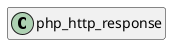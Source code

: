 @startuml
set namespaceSeparator \\
hide members
hide << alias >> circle

class php_http_response
@enduml
